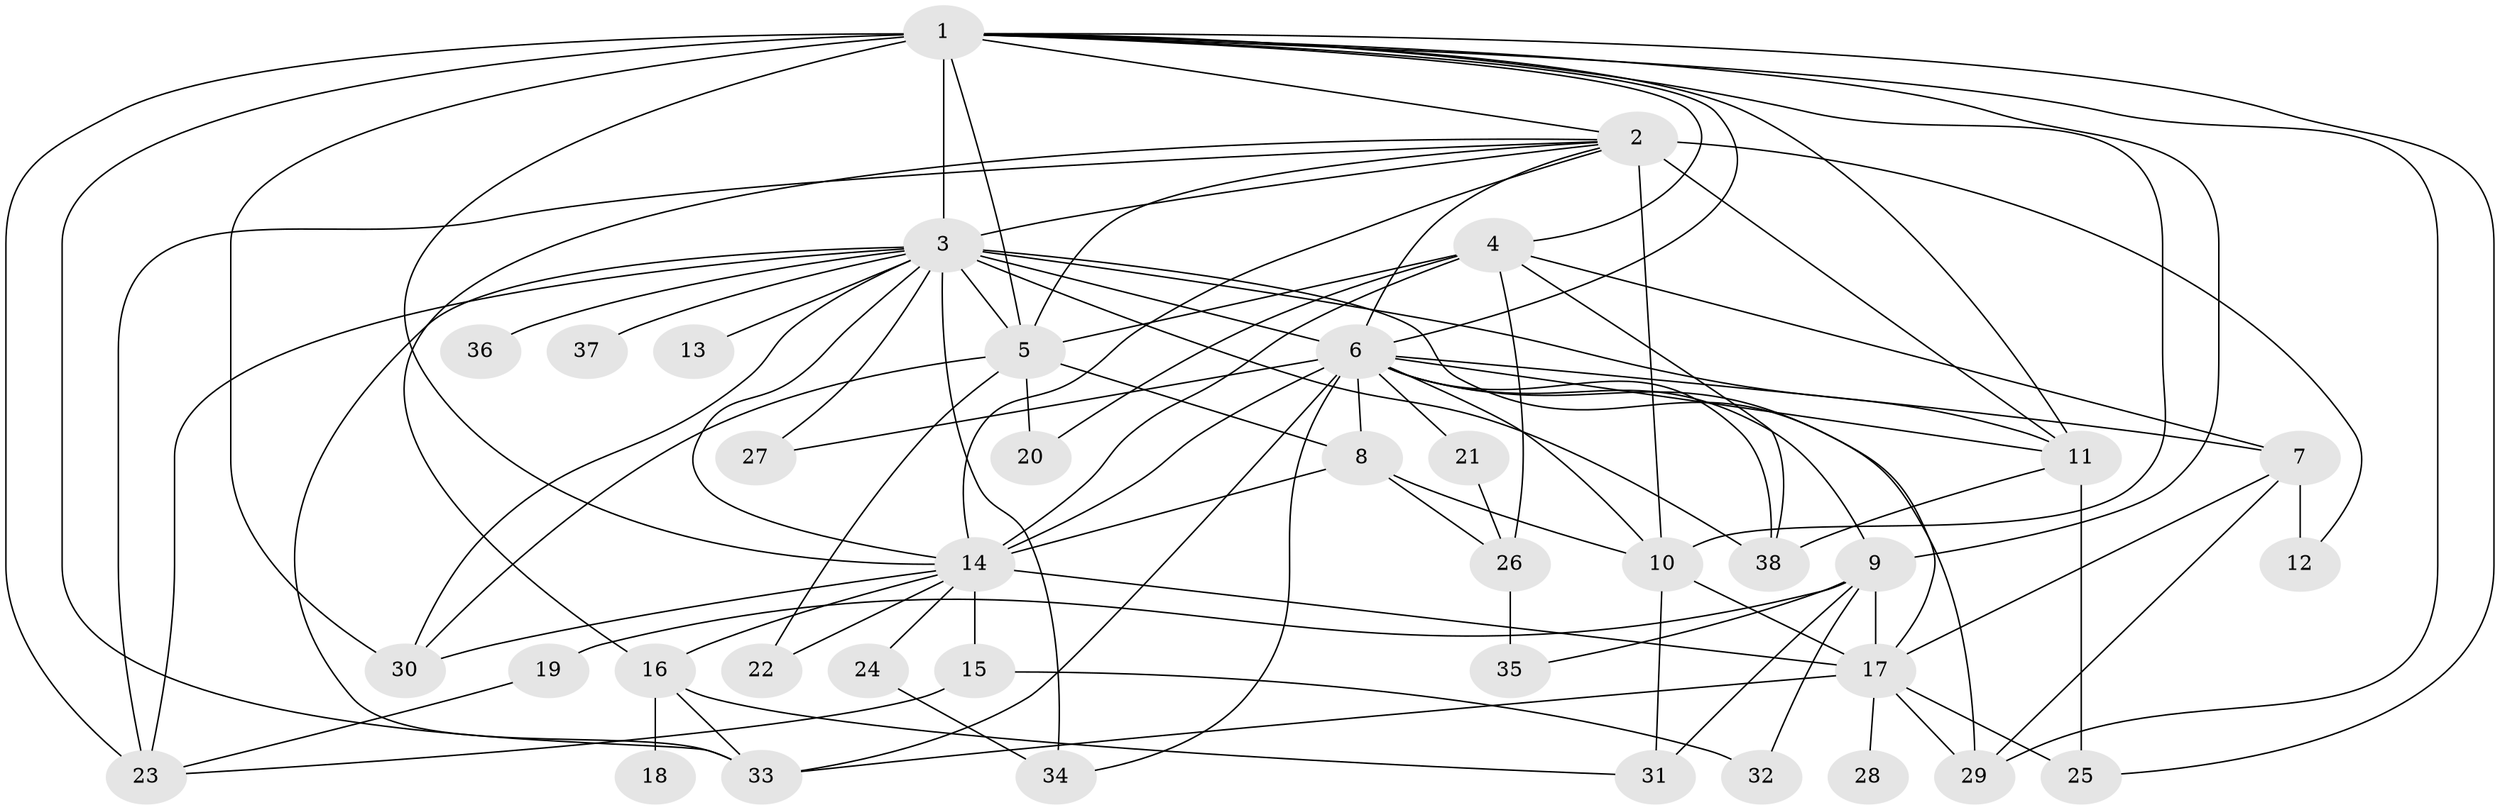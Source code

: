 // original degree distribution, {47: 0.008, 21: 0.008, 2: 0.208, 6: 0.04, 9: 0.008, 12: 0.008, 4: 0.064, 7: 0.016, 10: 0.016, 1: 0.424, 18: 0.008, 3: 0.144, 13: 0.008, 11: 0.008, 5: 0.032}
// Generated by graph-tools (version 1.1) at 2025/50/03/04/25 22:50:14]
// undirected, 38 vertices, 93 edges
graph export_dot {
  node [color=gray90,style=filled];
  1;
  2;
  3;
  4;
  5;
  6;
  7;
  8;
  9;
  10;
  11;
  12;
  13;
  14;
  15;
  16;
  17;
  18;
  19;
  20;
  21;
  22;
  23;
  24;
  25;
  26;
  27;
  28;
  29;
  30;
  31;
  32;
  33;
  34;
  35;
  36;
  37;
  38;
  1 -- 2 [weight=1.0];
  1 -- 3 [weight=21.0];
  1 -- 4 [weight=1.0];
  1 -- 5 [weight=1.0];
  1 -- 6 [weight=3.0];
  1 -- 9 [weight=1.0];
  1 -- 10 [weight=3.0];
  1 -- 11 [weight=1.0];
  1 -- 14 [weight=2.0];
  1 -- 23 [weight=2.0];
  1 -- 25 [weight=1.0];
  1 -- 29 [weight=1.0];
  1 -- 30 [weight=1.0];
  1 -- 33 [weight=1.0];
  2 -- 3 [weight=1.0];
  2 -- 5 [weight=1.0];
  2 -- 6 [weight=3.0];
  2 -- 10 [weight=12.0];
  2 -- 11 [weight=1.0];
  2 -- 12 [weight=1.0];
  2 -- 14 [weight=1.0];
  2 -- 16 [weight=2.0];
  2 -- 23 [weight=1.0];
  3 -- 5 [weight=1.0];
  3 -- 6 [weight=1.0];
  3 -- 11 [weight=2.0];
  3 -- 13 [weight=3.0];
  3 -- 14 [weight=1.0];
  3 -- 17 [weight=1.0];
  3 -- 23 [weight=1.0];
  3 -- 27 [weight=1.0];
  3 -- 30 [weight=1.0];
  3 -- 33 [weight=1.0];
  3 -- 34 [weight=1.0];
  3 -- 36 [weight=1.0];
  3 -- 37 [weight=1.0];
  3 -- 38 [weight=1.0];
  4 -- 5 [weight=1.0];
  4 -- 7 [weight=1.0];
  4 -- 14 [weight=1.0];
  4 -- 20 [weight=1.0];
  4 -- 26 [weight=1.0];
  4 -- 38 [weight=1.0];
  5 -- 8 [weight=1.0];
  5 -- 20 [weight=1.0];
  5 -- 22 [weight=1.0];
  5 -- 30 [weight=1.0];
  6 -- 7 [weight=1.0];
  6 -- 8 [weight=1.0];
  6 -- 9 [weight=1.0];
  6 -- 10 [weight=1.0];
  6 -- 11 [weight=1.0];
  6 -- 14 [weight=1.0];
  6 -- 21 [weight=1.0];
  6 -- 27 [weight=1.0];
  6 -- 29 [weight=1.0];
  6 -- 33 [weight=1.0];
  6 -- 34 [weight=1.0];
  6 -- 38 [weight=1.0];
  7 -- 12 [weight=2.0];
  7 -- 17 [weight=1.0];
  7 -- 29 [weight=1.0];
  8 -- 10 [weight=1.0];
  8 -- 14 [weight=1.0];
  8 -- 26 [weight=1.0];
  9 -- 17 [weight=1.0];
  9 -- 19 [weight=3.0];
  9 -- 31 [weight=1.0];
  9 -- 32 [weight=1.0];
  9 -- 35 [weight=1.0];
  10 -- 17 [weight=1.0];
  10 -- 31 [weight=1.0];
  11 -- 25 [weight=3.0];
  11 -- 38 [weight=1.0];
  14 -- 15 [weight=3.0];
  14 -- 16 [weight=1.0];
  14 -- 17 [weight=1.0];
  14 -- 22 [weight=1.0];
  14 -- 24 [weight=1.0];
  14 -- 30 [weight=1.0];
  15 -- 23 [weight=1.0];
  15 -- 32 [weight=1.0];
  16 -- 18 [weight=2.0];
  16 -- 31 [weight=1.0];
  16 -- 33 [weight=1.0];
  17 -- 25 [weight=1.0];
  17 -- 28 [weight=1.0];
  17 -- 29 [weight=1.0];
  17 -- 33 [weight=1.0];
  19 -- 23 [weight=1.0];
  21 -- 26 [weight=1.0];
  24 -- 34 [weight=1.0];
  26 -- 35 [weight=2.0];
}
